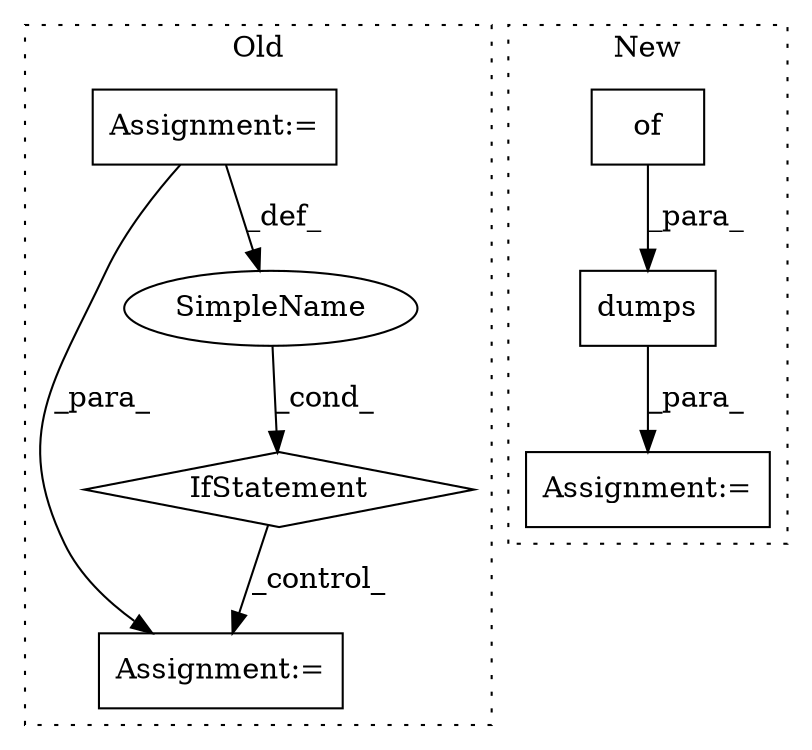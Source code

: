 digraph G {
subgraph cluster0 {
1 [label="IfStatement" a="25" s="811,828" l="4,2" shape="diamond"];
4 [label="Assignment:=" a="7" s="868" l="1" shape="box"];
5 [label="SimpleName" a="42" s="" l="" shape="ellipse"];
6 [label="Assignment:=" a="7" s="406" l="9" shape="box"];
label = "Old";
style="dotted";
}
subgraph cluster1 {
2 [label="dumps" a="32" s="799,816" l="6,1" shape="box"];
3 [label="Assignment:=" a="7" s="773" l="1" shape="box"];
7 [label="of" a="32" s="724,751" l="3,1" shape="box"];
label = "New";
style="dotted";
}
1 -> 4 [label="_control_"];
2 -> 3 [label="_para_"];
5 -> 1 [label="_cond_"];
6 -> 5 [label="_def_"];
6 -> 4 [label="_para_"];
7 -> 2 [label="_para_"];
}